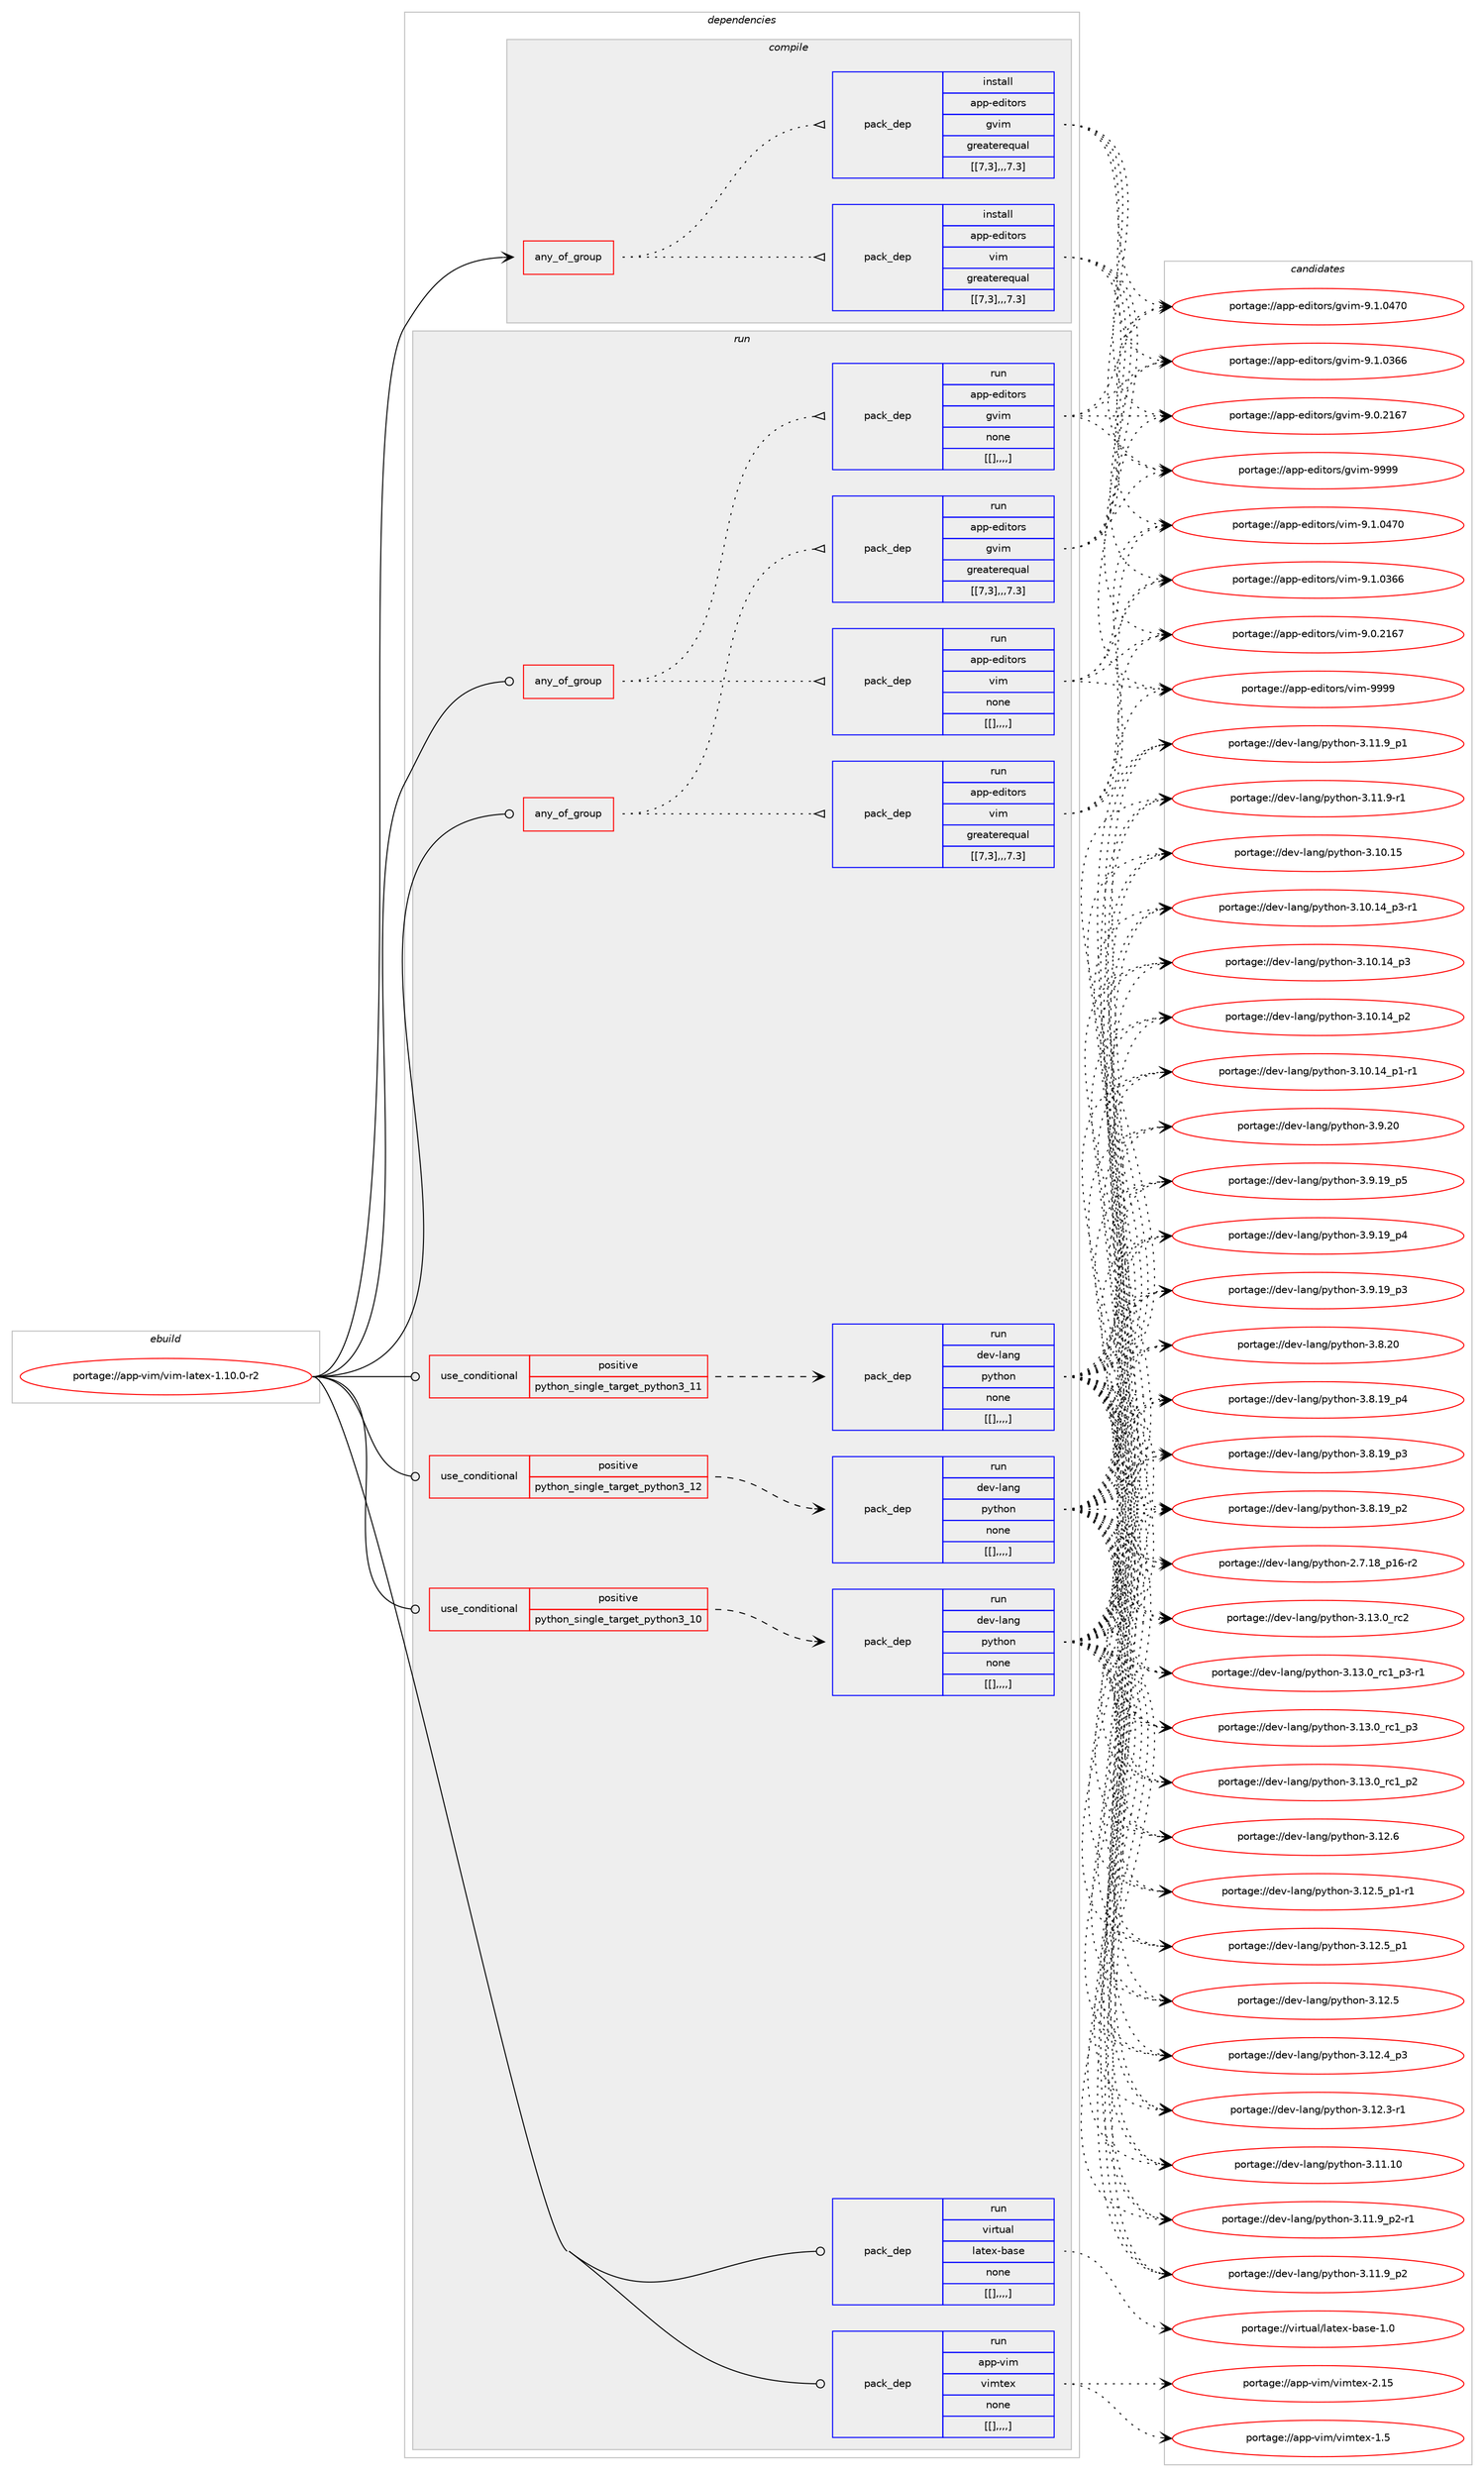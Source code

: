 digraph prolog {

# *************
# Graph options
# *************

newrank=true;
concentrate=true;
compound=true;
graph [rankdir=LR,fontname=Helvetica,fontsize=10,ranksep=1.5];#, ranksep=2.5, nodesep=0.2];
edge  [arrowhead=vee];
node  [fontname=Helvetica,fontsize=10];

# **********
# The ebuild
# **********

subgraph cluster_leftcol {
color=gray;
label=<<i>ebuild</i>>;
id [label="portage://app-vim/vim-latex-1.10.0-r2", color=red, width=4, href="../app-vim/vim-latex-1.10.0-r2.svg"];
}

# ****************
# The dependencies
# ****************

subgraph cluster_midcol {
color=gray;
label=<<i>dependencies</i>>;
subgraph cluster_compile {
fillcolor="#eeeeee";
style=filled;
label=<<i>compile</i>>;
subgraph any798 {
dependency62176 [label=<<TABLE BORDER="0" CELLBORDER="1" CELLSPACING="0" CELLPADDING="4"><TR><TD CELLPADDING="10">any_of_group</TD></TR></TABLE>>, shape=none, color=red];subgraph pack44838 {
dependency62177 [label=<<TABLE BORDER="0" CELLBORDER="1" CELLSPACING="0" CELLPADDING="4" WIDTH="220"><TR><TD ROWSPAN="6" CELLPADDING="30">pack_dep</TD></TR><TR><TD WIDTH="110">install</TD></TR><TR><TD>app-editors</TD></TR><TR><TD>vim</TD></TR><TR><TD>greaterequal</TD></TR><TR><TD>[[7,3],,,7.3]</TD></TR></TABLE>>, shape=none, color=blue];
}
dependency62176:e -> dependency62177:w [weight=20,style="dotted",arrowhead="oinv"];
subgraph pack44839 {
dependency62178 [label=<<TABLE BORDER="0" CELLBORDER="1" CELLSPACING="0" CELLPADDING="4" WIDTH="220"><TR><TD ROWSPAN="6" CELLPADDING="30">pack_dep</TD></TR><TR><TD WIDTH="110">install</TD></TR><TR><TD>app-editors</TD></TR><TR><TD>gvim</TD></TR><TR><TD>greaterequal</TD></TR><TR><TD>[[7,3],,,7.3]</TD></TR></TABLE>>, shape=none, color=blue];
}
dependency62176:e -> dependency62178:w [weight=20,style="dotted",arrowhead="oinv"];
}
id:e -> dependency62176:w [weight=20,style="solid",arrowhead="vee"];
}
subgraph cluster_compileandrun {
fillcolor="#eeeeee";
style=filled;
label=<<i>compile and run</i>>;
}
subgraph cluster_run {
fillcolor="#eeeeee";
style=filled;
label=<<i>run</i>>;
subgraph any799 {
dependency62179 [label=<<TABLE BORDER="0" CELLBORDER="1" CELLSPACING="0" CELLPADDING="4"><TR><TD CELLPADDING="10">any_of_group</TD></TR></TABLE>>, shape=none, color=red];subgraph pack44840 {
dependency62180 [label=<<TABLE BORDER="0" CELLBORDER="1" CELLSPACING="0" CELLPADDING="4" WIDTH="220"><TR><TD ROWSPAN="6" CELLPADDING="30">pack_dep</TD></TR><TR><TD WIDTH="110">run</TD></TR><TR><TD>app-editors</TD></TR><TR><TD>vim</TD></TR><TR><TD>greaterequal</TD></TR><TR><TD>[[7,3],,,7.3]</TD></TR></TABLE>>, shape=none, color=blue];
}
dependency62179:e -> dependency62180:w [weight=20,style="dotted",arrowhead="oinv"];
subgraph pack44841 {
dependency62181 [label=<<TABLE BORDER="0" CELLBORDER="1" CELLSPACING="0" CELLPADDING="4" WIDTH="220"><TR><TD ROWSPAN="6" CELLPADDING="30">pack_dep</TD></TR><TR><TD WIDTH="110">run</TD></TR><TR><TD>app-editors</TD></TR><TR><TD>gvim</TD></TR><TR><TD>greaterequal</TD></TR><TR><TD>[[7,3],,,7.3]</TD></TR></TABLE>>, shape=none, color=blue];
}
dependency62179:e -> dependency62181:w [weight=20,style="dotted",arrowhead="oinv"];
}
id:e -> dependency62179:w [weight=20,style="solid",arrowhead="odot"];
subgraph any800 {
dependency62182 [label=<<TABLE BORDER="0" CELLBORDER="1" CELLSPACING="0" CELLPADDING="4"><TR><TD CELLPADDING="10">any_of_group</TD></TR></TABLE>>, shape=none, color=red];subgraph pack44842 {
dependency62183 [label=<<TABLE BORDER="0" CELLBORDER="1" CELLSPACING="0" CELLPADDING="4" WIDTH="220"><TR><TD ROWSPAN="6" CELLPADDING="30">pack_dep</TD></TR><TR><TD WIDTH="110">run</TD></TR><TR><TD>app-editors</TD></TR><TR><TD>vim</TD></TR><TR><TD>none</TD></TR><TR><TD>[[],,,,]</TD></TR></TABLE>>, shape=none, color=blue];
}
dependency62182:e -> dependency62183:w [weight=20,style="dotted",arrowhead="oinv"];
subgraph pack44843 {
dependency62184 [label=<<TABLE BORDER="0" CELLBORDER="1" CELLSPACING="0" CELLPADDING="4" WIDTH="220"><TR><TD ROWSPAN="6" CELLPADDING="30">pack_dep</TD></TR><TR><TD WIDTH="110">run</TD></TR><TR><TD>app-editors</TD></TR><TR><TD>gvim</TD></TR><TR><TD>none</TD></TR><TR><TD>[[],,,,]</TD></TR></TABLE>>, shape=none, color=blue];
}
dependency62182:e -> dependency62184:w [weight=20,style="dotted",arrowhead="oinv"];
}
id:e -> dependency62182:w [weight=20,style="solid",arrowhead="odot"];
subgraph cond16471 {
dependency62185 [label=<<TABLE BORDER="0" CELLBORDER="1" CELLSPACING="0" CELLPADDING="4"><TR><TD ROWSPAN="3" CELLPADDING="10">use_conditional</TD></TR><TR><TD>positive</TD></TR><TR><TD>python_single_target_python3_10</TD></TR></TABLE>>, shape=none, color=red];
subgraph pack44844 {
dependency62186 [label=<<TABLE BORDER="0" CELLBORDER="1" CELLSPACING="0" CELLPADDING="4" WIDTH="220"><TR><TD ROWSPAN="6" CELLPADDING="30">pack_dep</TD></TR><TR><TD WIDTH="110">run</TD></TR><TR><TD>dev-lang</TD></TR><TR><TD>python</TD></TR><TR><TD>none</TD></TR><TR><TD>[[],,,,]</TD></TR></TABLE>>, shape=none, color=blue];
}
dependency62185:e -> dependency62186:w [weight=20,style="dashed",arrowhead="vee"];
}
id:e -> dependency62185:w [weight=20,style="solid",arrowhead="odot"];
subgraph cond16472 {
dependency62187 [label=<<TABLE BORDER="0" CELLBORDER="1" CELLSPACING="0" CELLPADDING="4"><TR><TD ROWSPAN="3" CELLPADDING="10">use_conditional</TD></TR><TR><TD>positive</TD></TR><TR><TD>python_single_target_python3_11</TD></TR></TABLE>>, shape=none, color=red];
subgraph pack44845 {
dependency62188 [label=<<TABLE BORDER="0" CELLBORDER="1" CELLSPACING="0" CELLPADDING="4" WIDTH="220"><TR><TD ROWSPAN="6" CELLPADDING="30">pack_dep</TD></TR><TR><TD WIDTH="110">run</TD></TR><TR><TD>dev-lang</TD></TR><TR><TD>python</TD></TR><TR><TD>none</TD></TR><TR><TD>[[],,,,]</TD></TR></TABLE>>, shape=none, color=blue];
}
dependency62187:e -> dependency62188:w [weight=20,style="dashed",arrowhead="vee"];
}
id:e -> dependency62187:w [weight=20,style="solid",arrowhead="odot"];
subgraph cond16473 {
dependency62189 [label=<<TABLE BORDER="0" CELLBORDER="1" CELLSPACING="0" CELLPADDING="4"><TR><TD ROWSPAN="3" CELLPADDING="10">use_conditional</TD></TR><TR><TD>positive</TD></TR><TR><TD>python_single_target_python3_12</TD></TR></TABLE>>, shape=none, color=red];
subgraph pack44846 {
dependency62190 [label=<<TABLE BORDER="0" CELLBORDER="1" CELLSPACING="0" CELLPADDING="4" WIDTH="220"><TR><TD ROWSPAN="6" CELLPADDING="30">pack_dep</TD></TR><TR><TD WIDTH="110">run</TD></TR><TR><TD>dev-lang</TD></TR><TR><TD>python</TD></TR><TR><TD>none</TD></TR><TR><TD>[[],,,,]</TD></TR></TABLE>>, shape=none, color=blue];
}
dependency62189:e -> dependency62190:w [weight=20,style="dashed",arrowhead="vee"];
}
id:e -> dependency62189:w [weight=20,style="solid",arrowhead="odot"];
subgraph pack44847 {
dependency62191 [label=<<TABLE BORDER="0" CELLBORDER="1" CELLSPACING="0" CELLPADDING="4" WIDTH="220"><TR><TD ROWSPAN="6" CELLPADDING="30">pack_dep</TD></TR><TR><TD WIDTH="110">run</TD></TR><TR><TD>virtual</TD></TR><TR><TD>latex-base</TD></TR><TR><TD>none</TD></TR><TR><TD>[[],,,,]</TD></TR></TABLE>>, shape=none, color=blue];
}
id:e -> dependency62191:w [weight=20,style="solid",arrowhead="odot"];
subgraph pack44848 {
dependency62192 [label=<<TABLE BORDER="0" CELLBORDER="1" CELLSPACING="0" CELLPADDING="4" WIDTH="220"><TR><TD ROWSPAN="6" CELLPADDING="30">pack_dep</TD></TR><TR><TD WIDTH="110">run</TD></TR><TR><TD>app-vim</TD></TR><TR><TD>vimtex</TD></TR><TR><TD>none</TD></TR><TR><TD>[[],,,,]</TD></TR></TABLE>>, shape=none, color=blue];
}
id:e -> dependency62192:w [weight=20,style="solid",arrowhead="odot"];
}
}

# **************
# The candidates
# **************

subgraph cluster_choices {
rank=same;
color=gray;
label=<<i>candidates</i>>;

subgraph choice44838 {
color=black;
nodesep=1;
choice9711211245101100105116111114115471181051094557575757 [label="portage://app-editors/vim-9999", color=red, width=4,href="../app-editors/vim-9999.svg"];
choice971121124510110010511611111411547118105109455746494648525548 [label="portage://app-editors/vim-9.1.0470", color=red, width=4,href="../app-editors/vim-9.1.0470.svg"];
choice971121124510110010511611111411547118105109455746494648515454 [label="portage://app-editors/vim-9.1.0366", color=red, width=4,href="../app-editors/vim-9.1.0366.svg"];
choice971121124510110010511611111411547118105109455746484650495455 [label="portage://app-editors/vim-9.0.2167", color=red, width=4,href="../app-editors/vim-9.0.2167.svg"];
dependency62177:e -> choice9711211245101100105116111114115471181051094557575757:w [style=dotted,weight="100"];
dependency62177:e -> choice971121124510110010511611111411547118105109455746494648525548:w [style=dotted,weight="100"];
dependency62177:e -> choice971121124510110010511611111411547118105109455746494648515454:w [style=dotted,weight="100"];
dependency62177:e -> choice971121124510110010511611111411547118105109455746484650495455:w [style=dotted,weight="100"];
}
subgraph choice44839 {
color=black;
nodesep=1;
choice9711211245101100105116111114115471031181051094557575757 [label="portage://app-editors/gvim-9999", color=red, width=4,href="../app-editors/gvim-9999.svg"];
choice971121124510110010511611111411547103118105109455746494648525548 [label="portage://app-editors/gvim-9.1.0470", color=red, width=4,href="../app-editors/gvim-9.1.0470.svg"];
choice971121124510110010511611111411547103118105109455746494648515454 [label="portage://app-editors/gvim-9.1.0366", color=red, width=4,href="../app-editors/gvim-9.1.0366.svg"];
choice971121124510110010511611111411547103118105109455746484650495455 [label="portage://app-editors/gvim-9.0.2167", color=red, width=4,href="../app-editors/gvim-9.0.2167.svg"];
dependency62178:e -> choice9711211245101100105116111114115471031181051094557575757:w [style=dotted,weight="100"];
dependency62178:e -> choice971121124510110010511611111411547103118105109455746494648525548:w [style=dotted,weight="100"];
dependency62178:e -> choice971121124510110010511611111411547103118105109455746494648515454:w [style=dotted,weight="100"];
dependency62178:e -> choice971121124510110010511611111411547103118105109455746484650495455:w [style=dotted,weight="100"];
}
subgraph choice44840 {
color=black;
nodesep=1;
choice9711211245101100105116111114115471181051094557575757 [label="portage://app-editors/vim-9999", color=red, width=4,href="../app-editors/vim-9999.svg"];
choice971121124510110010511611111411547118105109455746494648525548 [label="portage://app-editors/vim-9.1.0470", color=red, width=4,href="../app-editors/vim-9.1.0470.svg"];
choice971121124510110010511611111411547118105109455746494648515454 [label="portage://app-editors/vim-9.1.0366", color=red, width=4,href="../app-editors/vim-9.1.0366.svg"];
choice971121124510110010511611111411547118105109455746484650495455 [label="portage://app-editors/vim-9.0.2167", color=red, width=4,href="../app-editors/vim-9.0.2167.svg"];
dependency62180:e -> choice9711211245101100105116111114115471181051094557575757:w [style=dotted,weight="100"];
dependency62180:e -> choice971121124510110010511611111411547118105109455746494648525548:w [style=dotted,weight="100"];
dependency62180:e -> choice971121124510110010511611111411547118105109455746494648515454:w [style=dotted,weight="100"];
dependency62180:e -> choice971121124510110010511611111411547118105109455746484650495455:w [style=dotted,weight="100"];
}
subgraph choice44841 {
color=black;
nodesep=1;
choice9711211245101100105116111114115471031181051094557575757 [label="portage://app-editors/gvim-9999", color=red, width=4,href="../app-editors/gvim-9999.svg"];
choice971121124510110010511611111411547103118105109455746494648525548 [label="portage://app-editors/gvim-9.1.0470", color=red, width=4,href="../app-editors/gvim-9.1.0470.svg"];
choice971121124510110010511611111411547103118105109455746494648515454 [label="portage://app-editors/gvim-9.1.0366", color=red, width=4,href="../app-editors/gvim-9.1.0366.svg"];
choice971121124510110010511611111411547103118105109455746484650495455 [label="portage://app-editors/gvim-9.0.2167", color=red, width=4,href="../app-editors/gvim-9.0.2167.svg"];
dependency62181:e -> choice9711211245101100105116111114115471031181051094557575757:w [style=dotted,weight="100"];
dependency62181:e -> choice971121124510110010511611111411547103118105109455746494648525548:w [style=dotted,weight="100"];
dependency62181:e -> choice971121124510110010511611111411547103118105109455746494648515454:w [style=dotted,weight="100"];
dependency62181:e -> choice971121124510110010511611111411547103118105109455746484650495455:w [style=dotted,weight="100"];
}
subgraph choice44842 {
color=black;
nodesep=1;
choice9711211245101100105116111114115471181051094557575757 [label="portage://app-editors/vim-9999", color=red, width=4,href="../app-editors/vim-9999.svg"];
choice971121124510110010511611111411547118105109455746494648525548 [label="portage://app-editors/vim-9.1.0470", color=red, width=4,href="../app-editors/vim-9.1.0470.svg"];
choice971121124510110010511611111411547118105109455746494648515454 [label="portage://app-editors/vim-9.1.0366", color=red, width=4,href="../app-editors/vim-9.1.0366.svg"];
choice971121124510110010511611111411547118105109455746484650495455 [label="portage://app-editors/vim-9.0.2167", color=red, width=4,href="../app-editors/vim-9.0.2167.svg"];
dependency62183:e -> choice9711211245101100105116111114115471181051094557575757:w [style=dotted,weight="100"];
dependency62183:e -> choice971121124510110010511611111411547118105109455746494648525548:w [style=dotted,weight="100"];
dependency62183:e -> choice971121124510110010511611111411547118105109455746494648515454:w [style=dotted,weight="100"];
dependency62183:e -> choice971121124510110010511611111411547118105109455746484650495455:w [style=dotted,weight="100"];
}
subgraph choice44843 {
color=black;
nodesep=1;
choice9711211245101100105116111114115471031181051094557575757 [label="portage://app-editors/gvim-9999", color=red, width=4,href="../app-editors/gvim-9999.svg"];
choice971121124510110010511611111411547103118105109455746494648525548 [label="portage://app-editors/gvim-9.1.0470", color=red, width=4,href="../app-editors/gvim-9.1.0470.svg"];
choice971121124510110010511611111411547103118105109455746494648515454 [label="portage://app-editors/gvim-9.1.0366", color=red, width=4,href="../app-editors/gvim-9.1.0366.svg"];
choice971121124510110010511611111411547103118105109455746484650495455 [label="portage://app-editors/gvim-9.0.2167", color=red, width=4,href="../app-editors/gvim-9.0.2167.svg"];
dependency62184:e -> choice9711211245101100105116111114115471031181051094557575757:w [style=dotted,weight="100"];
dependency62184:e -> choice971121124510110010511611111411547103118105109455746494648525548:w [style=dotted,weight="100"];
dependency62184:e -> choice971121124510110010511611111411547103118105109455746494648515454:w [style=dotted,weight="100"];
dependency62184:e -> choice971121124510110010511611111411547103118105109455746484650495455:w [style=dotted,weight="100"];
}
subgraph choice44844 {
color=black;
nodesep=1;
choice10010111845108971101034711212111610411111045514649514648951149950 [label="portage://dev-lang/python-3.13.0_rc2", color=red, width=4,href="../dev-lang/python-3.13.0_rc2.svg"];
choice1001011184510897110103471121211161041111104551464951464895114994995112514511449 [label="portage://dev-lang/python-3.13.0_rc1_p3-r1", color=red, width=4,href="../dev-lang/python-3.13.0_rc1_p3-r1.svg"];
choice100101118451089711010347112121116104111110455146495146489511499499511251 [label="portage://dev-lang/python-3.13.0_rc1_p3", color=red, width=4,href="../dev-lang/python-3.13.0_rc1_p3.svg"];
choice100101118451089711010347112121116104111110455146495146489511499499511250 [label="portage://dev-lang/python-3.13.0_rc1_p2", color=red, width=4,href="../dev-lang/python-3.13.0_rc1_p2.svg"];
choice10010111845108971101034711212111610411111045514649504654 [label="portage://dev-lang/python-3.12.6", color=red, width=4,href="../dev-lang/python-3.12.6.svg"];
choice1001011184510897110103471121211161041111104551464950465395112494511449 [label="portage://dev-lang/python-3.12.5_p1-r1", color=red, width=4,href="../dev-lang/python-3.12.5_p1-r1.svg"];
choice100101118451089711010347112121116104111110455146495046539511249 [label="portage://dev-lang/python-3.12.5_p1", color=red, width=4,href="../dev-lang/python-3.12.5_p1.svg"];
choice10010111845108971101034711212111610411111045514649504653 [label="portage://dev-lang/python-3.12.5", color=red, width=4,href="../dev-lang/python-3.12.5.svg"];
choice100101118451089711010347112121116104111110455146495046529511251 [label="portage://dev-lang/python-3.12.4_p3", color=red, width=4,href="../dev-lang/python-3.12.4_p3.svg"];
choice100101118451089711010347112121116104111110455146495046514511449 [label="portage://dev-lang/python-3.12.3-r1", color=red, width=4,href="../dev-lang/python-3.12.3-r1.svg"];
choice1001011184510897110103471121211161041111104551464949464948 [label="portage://dev-lang/python-3.11.10", color=red, width=4,href="../dev-lang/python-3.11.10.svg"];
choice1001011184510897110103471121211161041111104551464949465795112504511449 [label="portage://dev-lang/python-3.11.9_p2-r1", color=red, width=4,href="../dev-lang/python-3.11.9_p2-r1.svg"];
choice100101118451089711010347112121116104111110455146494946579511250 [label="portage://dev-lang/python-3.11.9_p2", color=red, width=4,href="../dev-lang/python-3.11.9_p2.svg"];
choice100101118451089711010347112121116104111110455146494946579511249 [label="portage://dev-lang/python-3.11.9_p1", color=red, width=4,href="../dev-lang/python-3.11.9_p1.svg"];
choice100101118451089711010347112121116104111110455146494946574511449 [label="portage://dev-lang/python-3.11.9-r1", color=red, width=4,href="../dev-lang/python-3.11.9-r1.svg"];
choice1001011184510897110103471121211161041111104551464948464953 [label="portage://dev-lang/python-3.10.15", color=red, width=4,href="../dev-lang/python-3.10.15.svg"];
choice100101118451089711010347112121116104111110455146494846495295112514511449 [label="portage://dev-lang/python-3.10.14_p3-r1", color=red, width=4,href="../dev-lang/python-3.10.14_p3-r1.svg"];
choice10010111845108971101034711212111610411111045514649484649529511251 [label="portage://dev-lang/python-3.10.14_p3", color=red, width=4,href="../dev-lang/python-3.10.14_p3.svg"];
choice10010111845108971101034711212111610411111045514649484649529511250 [label="portage://dev-lang/python-3.10.14_p2", color=red, width=4,href="../dev-lang/python-3.10.14_p2.svg"];
choice100101118451089711010347112121116104111110455146494846495295112494511449 [label="portage://dev-lang/python-3.10.14_p1-r1", color=red, width=4,href="../dev-lang/python-3.10.14_p1-r1.svg"];
choice10010111845108971101034711212111610411111045514657465048 [label="portage://dev-lang/python-3.9.20", color=red, width=4,href="../dev-lang/python-3.9.20.svg"];
choice100101118451089711010347112121116104111110455146574649579511253 [label="portage://dev-lang/python-3.9.19_p5", color=red, width=4,href="../dev-lang/python-3.9.19_p5.svg"];
choice100101118451089711010347112121116104111110455146574649579511252 [label="portage://dev-lang/python-3.9.19_p4", color=red, width=4,href="../dev-lang/python-3.9.19_p4.svg"];
choice100101118451089711010347112121116104111110455146574649579511251 [label="portage://dev-lang/python-3.9.19_p3", color=red, width=4,href="../dev-lang/python-3.9.19_p3.svg"];
choice10010111845108971101034711212111610411111045514656465048 [label="portage://dev-lang/python-3.8.20", color=red, width=4,href="../dev-lang/python-3.8.20.svg"];
choice100101118451089711010347112121116104111110455146564649579511252 [label="portage://dev-lang/python-3.8.19_p4", color=red, width=4,href="../dev-lang/python-3.8.19_p4.svg"];
choice100101118451089711010347112121116104111110455146564649579511251 [label="portage://dev-lang/python-3.8.19_p3", color=red, width=4,href="../dev-lang/python-3.8.19_p3.svg"];
choice100101118451089711010347112121116104111110455146564649579511250 [label="portage://dev-lang/python-3.8.19_p2", color=red, width=4,href="../dev-lang/python-3.8.19_p2.svg"];
choice100101118451089711010347112121116104111110455046554649569511249544511450 [label="portage://dev-lang/python-2.7.18_p16-r2", color=red, width=4,href="../dev-lang/python-2.7.18_p16-r2.svg"];
dependency62186:e -> choice10010111845108971101034711212111610411111045514649514648951149950:w [style=dotted,weight="100"];
dependency62186:e -> choice1001011184510897110103471121211161041111104551464951464895114994995112514511449:w [style=dotted,weight="100"];
dependency62186:e -> choice100101118451089711010347112121116104111110455146495146489511499499511251:w [style=dotted,weight="100"];
dependency62186:e -> choice100101118451089711010347112121116104111110455146495146489511499499511250:w [style=dotted,weight="100"];
dependency62186:e -> choice10010111845108971101034711212111610411111045514649504654:w [style=dotted,weight="100"];
dependency62186:e -> choice1001011184510897110103471121211161041111104551464950465395112494511449:w [style=dotted,weight="100"];
dependency62186:e -> choice100101118451089711010347112121116104111110455146495046539511249:w [style=dotted,weight="100"];
dependency62186:e -> choice10010111845108971101034711212111610411111045514649504653:w [style=dotted,weight="100"];
dependency62186:e -> choice100101118451089711010347112121116104111110455146495046529511251:w [style=dotted,weight="100"];
dependency62186:e -> choice100101118451089711010347112121116104111110455146495046514511449:w [style=dotted,weight="100"];
dependency62186:e -> choice1001011184510897110103471121211161041111104551464949464948:w [style=dotted,weight="100"];
dependency62186:e -> choice1001011184510897110103471121211161041111104551464949465795112504511449:w [style=dotted,weight="100"];
dependency62186:e -> choice100101118451089711010347112121116104111110455146494946579511250:w [style=dotted,weight="100"];
dependency62186:e -> choice100101118451089711010347112121116104111110455146494946579511249:w [style=dotted,weight="100"];
dependency62186:e -> choice100101118451089711010347112121116104111110455146494946574511449:w [style=dotted,weight="100"];
dependency62186:e -> choice1001011184510897110103471121211161041111104551464948464953:w [style=dotted,weight="100"];
dependency62186:e -> choice100101118451089711010347112121116104111110455146494846495295112514511449:w [style=dotted,weight="100"];
dependency62186:e -> choice10010111845108971101034711212111610411111045514649484649529511251:w [style=dotted,weight="100"];
dependency62186:e -> choice10010111845108971101034711212111610411111045514649484649529511250:w [style=dotted,weight="100"];
dependency62186:e -> choice100101118451089711010347112121116104111110455146494846495295112494511449:w [style=dotted,weight="100"];
dependency62186:e -> choice10010111845108971101034711212111610411111045514657465048:w [style=dotted,weight="100"];
dependency62186:e -> choice100101118451089711010347112121116104111110455146574649579511253:w [style=dotted,weight="100"];
dependency62186:e -> choice100101118451089711010347112121116104111110455146574649579511252:w [style=dotted,weight="100"];
dependency62186:e -> choice100101118451089711010347112121116104111110455146574649579511251:w [style=dotted,weight="100"];
dependency62186:e -> choice10010111845108971101034711212111610411111045514656465048:w [style=dotted,weight="100"];
dependency62186:e -> choice100101118451089711010347112121116104111110455146564649579511252:w [style=dotted,weight="100"];
dependency62186:e -> choice100101118451089711010347112121116104111110455146564649579511251:w [style=dotted,weight="100"];
dependency62186:e -> choice100101118451089711010347112121116104111110455146564649579511250:w [style=dotted,weight="100"];
dependency62186:e -> choice100101118451089711010347112121116104111110455046554649569511249544511450:w [style=dotted,weight="100"];
}
subgraph choice44845 {
color=black;
nodesep=1;
choice10010111845108971101034711212111610411111045514649514648951149950 [label="portage://dev-lang/python-3.13.0_rc2", color=red, width=4,href="../dev-lang/python-3.13.0_rc2.svg"];
choice1001011184510897110103471121211161041111104551464951464895114994995112514511449 [label="portage://dev-lang/python-3.13.0_rc1_p3-r1", color=red, width=4,href="../dev-lang/python-3.13.0_rc1_p3-r1.svg"];
choice100101118451089711010347112121116104111110455146495146489511499499511251 [label="portage://dev-lang/python-3.13.0_rc1_p3", color=red, width=4,href="../dev-lang/python-3.13.0_rc1_p3.svg"];
choice100101118451089711010347112121116104111110455146495146489511499499511250 [label="portage://dev-lang/python-3.13.0_rc1_p2", color=red, width=4,href="../dev-lang/python-3.13.0_rc1_p2.svg"];
choice10010111845108971101034711212111610411111045514649504654 [label="portage://dev-lang/python-3.12.6", color=red, width=4,href="../dev-lang/python-3.12.6.svg"];
choice1001011184510897110103471121211161041111104551464950465395112494511449 [label="portage://dev-lang/python-3.12.5_p1-r1", color=red, width=4,href="../dev-lang/python-3.12.5_p1-r1.svg"];
choice100101118451089711010347112121116104111110455146495046539511249 [label="portage://dev-lang/python-3.12.5_p1", color=red, width=4,href="../dev-lang/python-3.12.5_p1.svg"];
choice10010111845108971101034711212111610411111045514649504653 [label="portage://dev-lang/python-3.12.5", color=red, width=4,href="../dev-lang/python-3.12.5.svg"];
choice100101118451089711010347112121116104111110455146495046529511251 [label="portage://dev-lang/python-3.12.4_p3", color=red, width=4,href="../dev-lang/python-3.12.4_p3.svg"];
choice100101118451089711010347112121116104111110455146495046514511449 [label="portage://dev-lang/python-3.12.3-r1", color=red, width=4,href="../dev-lang/python-3.12.3-r1.svg"];
choice1001011184510897110103471121211161041111104551464949464948 [label="portage://dev-lang/python-3.11.10", color=red, width=4,href="../dev-lang/python-3.11.10.svg"];
choice1001011184510897110103471121211161041111104551464949465795112504511449 [label="portage://dev-lang/python-3.11.9_p2-r1", color=red, width=4,href="../dev-lang/python-3.11.9_p2-r1.svg"];
choice100101118451089711010347112121116104111110455146494946579511250 [label="portage://dev-lang/python-3.11.9_p2", color=red, width=4,href="../dev-lang/python-3.11.9_p2.svg"];
choice100101118451089711010347112121116104111110455146494946579511249 [label="portage://dev-lang/python-3.11.9_p1", color=red, width=4,href="../dev-lang/python-3.11.9_p1.svg"];
choice100101118451089711010347112121116104111110455146494946574511449 [label="portage://dev-lang/python-3.11.9-r1", color=red, width=4,href="../dev-lang/python-3.11.9-r1.svg"];
choice1001011184510897110103471121211161041111104551464948464953 [label="portage://dev-lang/python-3.10.15", color=red, width=4,href="../dev-lang/python-3.10.15.svg"];
choice100101118451089711010347112121116104111110455146494846495295112514511449 [label="portage://dev-lang/python-3.10.14_p3-r1", color=red, width=4,href="../dev-lang/python-3.10.14_p3-r1.svg"];
choice10010111845108971101034711212111610411111045514649484649529511251 [label="portage://dev-lang/python-3.10.14_p3", color=red, width=4,href="../dev-lang/python-3.10.14_p3.svg"];
choice10010111845108971101034711212111610411111045514649484649529511250 [label="portage://dev-lang/python-3.10.14_p2", color=red, width=4,href="../dev-lang/python-3.10.14_p2.svg"];
choice100101118451089711010347112121116104111110455146494846495295112494511449 [label="portage://dev-lang/python-3.10.14_p1-r1", color=red, width=4,href="../dev-lang/python-3.10.14_p1-r1.svg"];
choice10010111845108971101034711212111610411111045514657465048 [label="portage://dev-lang/python-3.9.20", color=red, width=4,href="../dev-lang/python-3.9.20.svg"];
choice100101118451089711010347112121116104111110455146574649579511253 [label="portage://dev-lang/python-3.9.19_p5", color=red, width=4,href="../dev-lang/python-3.9.19_p5.svg"];
choice100101118451089711010347112121116104111110455146574649579511252 [label="portage://dev-lang/python-3.9.19_p4", color=red, width=4,href="../dev-lang/python-3.9.19_p4.svg"];
choice100101118451089711010347112121116104111110455146574649579511251 [label="portage://dev-lang/python-3.9.19_p3", color=red, width=4,href="../dev-lang/python-3.9.19_p3.svg"];
choice10010111845108971101034711212111610411111045514656465048 [label="portage://dev-lang/python-3.8.20", color=red, width=4,href="../dev-lang/python-3.8.20.svg"];
choice100101118451089711010347112121116104111110455146564649579511252 [label="portage://dev-lang/python-3.8.19_p4", color=red, width=4,href="../dev-lang/python-3.8.19_p4.svg"];
choice100101118451089711010347112121116104111110455146564649579511251 [label="portage://dev-lang/python-3.8.19_p3", color=red, width=4,href="../dev-lang/python-3.8.19_p3.svg"];
choice100101118451089711010347112121116104111110455146564649579511250 [label="portage://dev-lang/python-3.8.19_p2", color=red, width=4,href="../dev-lang/python-3.8.19_p2.svg"];
choice100101118451089711010347112121116104111110455046554649569511249544511450 [label="portage://dev-lang/python-2.7.18_p16-r2", color=red, width=4,href="../dev-lang/python-2.7.18_p16-r2.svg"];
dependency62188:e -> choice10010111845108971101034711212111610411111045514649514648951149950:w [style=dotted,weight="100"];
dependency62188:e -> choice1001011184510897110103471121211161041111104551464951464895114994995112514511449:w [style=dotted,weight="100"];
dependency62188:e -> choice100101118451089711010347112121116104111110455146495146489511499499511251:w [style=dotted,weight="100"];
dependency62188:e -> choice100101118451089711010347112121116104111110455146495146489511499499511250:w [style=dotted,weight="100"];
dependency62188:e -> choice10010111845108971101034711212111610411111045514649504654:w [style=dotted,weight="100"];
dependency62188:e -> choice1001011184510897110103471121211161041111104551464950465395112494511449:w [style=dotted,weight="100"];
dependency62188:e -> choice100101118451089711010347112121116104111110455146495046539511249:w [style=dotted,weight="100"];
dependency62188:e -> choice10010111845108971101034711212111610411111045514649504653:w [style=dotted,weight="100"];
dependency62188:e -> choice100101118451089711010347112121116104111110455146495046529511251:w [style=dotted,weight="100"];
dependency62188:e -> choice100101118451089711010347112121116104111110455146495046514511449:w [style=dotted,weight="100"];
dependency62188:e -> choice1001011184510897110103471121211161041111104551464949464948:w [style=dotted,weight="100"];
dependency62188:e -> choice1001011184510897110103471121211161041111104551464949465795112504511449:w [style=dotted,weight="100"];
dependency62188:e -> choice100101118451089711010347112121116104111110455146494946579511250:w [style=dotted,weight="100"];
dependency62188:e -> choice100101118451089711010347112121116104111110455146494946579511249:w [style=dotted,weight="100"];
dependency62188:e -> choice100101118451089711010347112121116104111110455146494946574511449:w [style=dotted,weight="100"];
dependency62188:e -> choice1001011184510897110103471121211161041111104551464948464953:w [style=dotted,weight="100"];
dependency62188:e -> choice100101118451089711010347112121116104111110455146494846495295112514511449:w [style=dotted,weight="100"];
dependency62188:e -> choice10010111845108971101034711212111610411111045514649484649529511251:w [style=dotted,weight="100"];
dependency62188:e -> choice10010111845108971101034711212111610411111045514649484649529511250:w [style=dotted,weight="100"];
dependency62188:e -> choice100101118451089711010347112121116104111110455146494846495295112494511449:w [style=dotted,weight="100"];
dependency62188:e -> choice10010111845108971101034711212111610411111045514657465048:w [style=dotted,weight="100"];
dependency62188:e -> choice100101118451089711010347112121116104111110455146574649579511253:w [style=dotted,weight="100"];
dependency62188:e -> choice100101118451089711010347112121116104111110455146574649579511252:w [style=dotted,weight="100"];
dependency62188:e -> choice100101118451089711010347112121116104111110455146574649579511251:w [style=dotted,weight="100"];
dependency62188:e -> choice10010111845108971101034711212111610411111045514656465048:w [style=dotted,weight="100"];
dependency62188:e -> choice100101118451089711010347112121116104111110455146564649579511252:w [style=dotted,weight="100"];
dependency62188:e -> choice100101118451089711010347112121116104111110455146564649579511251:w [style=dotted,weight="100"];
dependency62188:e -> choice100101118451089711010347112121116104111110455146564649579511250:w [style=dotted,weight="100"];
dependency62188:e -> choice100101118451089711010347112121116104111110455046554649569511249544511450:w [style=dotted,weight="100"];
}
subgraph choice44846 {
color=black;
nodesep=1;
choice10010111845108971101034711212111610411111045514649514648951149950 [label="portage://dev-lang/python-3.13.0_rc2", color=red, width=4,href="../dev-lang/python-3.13.0_rc2.svg"];
choice1001011184510897110103471121211161041111104551464951464895114994995112514511449 [label="portage://dev-lang/python-3.13.0_rc1_p3-r1", color=red, width=4,href="../dev-lang/python-3.13.0_rc1_p3-r1.svg"];
choice100101118451089711010347112121116104111110455146495146489511499499511251 [label="portage://dev-lang/python-3.13.0_rc1_p3", color=red, width=4,href="../dev-lang/python-3.13.0_rc1_p3.svg"];
choice100101118451089711010347112121116104111110455146495146489511499499511250 [label="portage://dev-lang/python-3.13.0_rc1_p2", color=red, width=4,href="../dev-lang/python-3.13.0_rc1_p2.svg"];
choice10010111845108971101034711212111610411111045514649504654 [label="portage://dev-lang/python-3.12.6", color=red, width=4,href="../dev-lang/python-3.12.6.svg"];
choice1001011184510897110103471121211161041111104551464950465395112494511449 [label="portage://dev-lang/python-3.12.5_p1-r1", color=red, width=4,href="../dev-lang/python-3.12.5_p1-r1.svg"];
choice100101118451089711010347112121116104111110455146495046539511249 [label="portage://dev-lang/python-3.12.5_p1", color=red, width=4,href="../dev-lang/python-3.12.5_p1.svg"];
choice10010111845108971101034711212111610411111045514649504653 [label="portage://dev-lang/python-3.12.5", color=red, width=4,href="../dev-lang/python-3.12.5.svg"];
choice100101118451089711010347112121116104111110455146495046529511251 [label="portage://dev-lang/python-3.12.4_p3", color=red, width=4,href="../dev-lang/python-3.12.4_p3.svg"];
choice100101118451089711010347112121116104111110455146495046514511449 [label="portage://dev-lang/python-3.12.3-r1", color=red, width=4,href="../dev-lang/python-3.12.3-r1.svg"];
choice1001011184510897110103471121211161041111104551464949464948 [label="portage://dev-lang/python-3.11.10", color=red, width=4,href="../dev-lang/python-3.11.10.svg"];
choice1001011184510897110103471121211161041111104551464949465795112504511449 [label="portage://dev-lang/python-3.11.9_p2-r1", color=red, width=4,href="../dev-lang/python-3.11.9_p2-r1.svg"];
choice100101118451089711010347112121116104111110455146494946579511250 [label="portage://dev-lang/python-3.11.9_p2", color=red, width=4,href="../dev-lang/python-3.11.9_p2.svg"];
choice100101118451089711010347112121116104111110455146494946579511249 [label="portage://dev-lang/python-3.11.9_p1", color=red, width=4,href="../dev-lang/python-3.11.9_p1.svg"];
choice100101118451089711010347112121116104111110455146494946574511449 [label="portage://dev-lang/python-3.11.9-r1", color=red, width=4,href="../dev-lang/python-3.11.9-r1.svg"];
choice1001011184510897110103471121211161041111104551464948464953 [label="portage://dev-lang/python-3.10.15", color=red, width=4,href="../dev-lang/python-3.10.15.svg"];
choice100101118451089711010347112121116104111110455146494846495295112514511449 [label="portage://dev-lang/python-3.10.14_p3-r1", color=red, width=4,href="../dev-lang/python-3.10.14_p3-r1.svg"];
choice10010111845108971101034711212111610411111045514649484649529511251 [label="portage://dev-lang/python-3.10.14_p3", color=red, width=4,href="../dev-lang/python-3.10.14_p3.svg"];
choice10010111845108971101034711212111610411111045514649484649529511250 [label="portage://dev-lang/python-3.10.14_p2", color=red, width=4,href="../dev-lang/python-3.10.14_p2.svg"];
choice100101118451089711010347112121116104111110455146494846495295112494511449 [label="portage://dev-lang/python-3.10.14_p1-r1", color=red, width=4,href="../dev-lang/python-3.10.14_p1-r1.svg"];
choice10010111845108971101034711212111610411111045514657465048 [label="portage://dev-lang/python-3.9.20", color=red, width=4,href="../dev-lang/python-3.9.20.svg"];
choice100101118451089711010347112121116104111110455146574649579511253 [label="portage://dev-lang/python-3.9.19_p5", color=red, width=4,href="../dev-lang/python-3.9.19_p5.svg"];
choice100101118451089711010347112121116104111110455146574649579511252 [label="portage://dev-lang/python-3.9.19_p4", color=red, width=4,href="../dev-lang/python-3.9.19_p4.svg"];
choice100101118451089711010347112121116104111110455146574649579511251 [label="portage://dev-lang/python-3.9.19_p3", color=red, width=4,href="../dev-lang/python-3.9.19_p3.svg"];
choice10010111845108971101034711212111610411111045514656465048 [label="portage://dev-lang/python-3.8.20", color=red, width=4,href="../dev-lang/python-3.8.20.svg"];
choice100101118451089711010347112121116104111110455146564649579511252 [label="portage://dev-lang/python-3.8.19_p4", color=red, width=4,href="../dev-lang/python-3.8.19_p4.svg"];
choice100101118451089711010347112121116104111110455146564649579511251 [label="portage://dev-lang/python-3.8.19_p3", color=red, width=4,href="../dev-lang/python-3.8.19_p3.svg"];
choice100101118451089711010347112121116104111110455146564649579511250 [label="portage://dev-lang/python-3.8.19_p2", color=red, width=4,href="../dev-lang/python-3.8.19_p2.svg"];
choice100101118451089711010347112121116104111110455046554649569511249544511450 [label="portage://dev-lang/python-2.7.18_p16-r2", color=red, width=4,href="../dev-lang/python-2.7.18_p16-r2.svg"];
dependency62190:e -> choice10010111845108971101034711212111610411111045514649514648951149950:w [style=dotted,weight="100"];
dependency62190:e -> choice1001011184510897110103471121211161041111104551464951464895114994995112514511449:w [style=dotted,weight="100"];
dependency62190:e -> choice100101118451089711010347112121116104111110455146495146489511499499511251:w [style=dotted,weight="100"];
dependency62190:e -> choice100101118451089711010347112121116104111110455146495146489511499499511250:w [style=dotted,weight="100"];
dependency62190:e -> choice10010111845108971101034711212111610411111045514649504654:w [style=dotted,weight="100"];
dependency62190:e -> choice1001011184510897110103471121211161041111104551464950465395112494511449:w [style=dotted,weight="100"];
dependency62190:e -> choice100101118451089711010347112121116104111110455146495046539511249:w [style=dotted,weight="100"];
dependency62190:e -> choice10010111845108971101034711212111610411111045514649504653:w [style=dotted,weight="100"];
dependency62190:e -> choice100101118451089711010347112121116104111110455146495046529511251:w [style=dotted,weight="100"];
dependency62190:e -> choice100101118451089711010347112121116104111110455146495046514511449:w [style=dotted,weight="100"];
dependency62190:e -> choice1001011184510897110103471121211161041111104551464949464948:w [style=dotted,weight="100"];
dependency62190:e -> choice1001011184510897110103471121211161041111104551464949465795112504511449:w [style=dotted,weight="100"];
dependency62190:e -> choice100101118451089711010347112121116104111110455146494946579511250:w [style=dotted,weight="100"];
dependency62190:e -> choice100101118451089711010347112121116104111110455146494946579511249:w [style=dotted,weight="100"];
dependency62190:e -> choice100101118451089711010347112121116104111110455146494946574511449:w [style=dotted,weight="100"];
dependency62190:e -> choice1001011184510897110103471121211161041111104551464948464953:w [style=dotted,weight="100"];
dependency62190:e -> choice100101118451089711010347112121116104111110455146494846495295112514511449:w [style=dotted,weight="100"];
dependency62190:e -> choice10010111845108971101034711212111610411111045514649484649529511251:w [style=dotted,weight="100"];
dependency62190:e -> choice10010111845108971101034711212111610411111045514649484649529511250:w [style=dotted,weight="100"];
dependency62190:e -> choice100101118451089711010347112121116104111110455146494846495295112494511449:w [style=dotted,weight="100"];
dependency62190:e -> choice10010111845108971101034711212111610411111045514657465048:w [style=dotted,weight="100"];
dependency62190:e -> choice100101118451089711010347112121116104111110455146574649579511253:w [style=dotted,weight="100"];
dependency62190:e -> choice100101118451089711010347112121116104111110455146574649579511252:w [style=dotted,weight="100"];
dependency62190:e -> choice100101118451089711010347112121116104111110455146574649579511251:w [style=dotted,weight="100"];
dependency62190:e -> choice10010111845108971101034711212111610411111045514656465048:w [style=dotted,weight="100"];
dependency62190:e -> choice100101118451089711010347112121116104111110455146564649579511252:w [style=dotted,weight="100"];
dependency62190:e -> choice100101118451089711010347112121116104111110455146564649579511251:w [style=dotted,weight="100"];
dependency62190:e -> choice100101118451089711010347112121116104111110455146564649579511250:w [style=dotted,weight="100"];
dependency62190:e -> choice100101118451089711010347112121116104111110455046554649569511249544511450:w [style=dotted,weight="100"];
}
subgraph choice44847 {
color=black;
nodesep=1;
choice11810511411611797108471089711610112045989711510145494648 [label="portage://virtual/latex-base-1.0", color=red, width=4,href="../virtual/latex-base-1.0.svg"];
dependency62191:e -> choice11810511411611797108471089711610112045989711510145494648:w [style=dotted,weight="100"];
}
subgraph choice44848 {
color=black;
nodesep=1;
choice9711211245118105109471181051091161011204550464953 [label="portage://app-vim/vimtex-2.15", color=red, width=4,href="../app-vim/vimtex-2.15.svg"];
choice97112112451181051094711810510911610112045494653 [label="portage://app-vim/vimtex-1.5", color=red, width=4,href="../app-vim/vimtex-1.5.svg"];
dependency62192:e -> choice9711211245118105109471181051091161011204550464953:w [style=dotted,weight="100"];
dependency62192:e -> choice97112112451181051094711810510911610112045494653:w [style=dotted,weight="100"];
}
}

}
